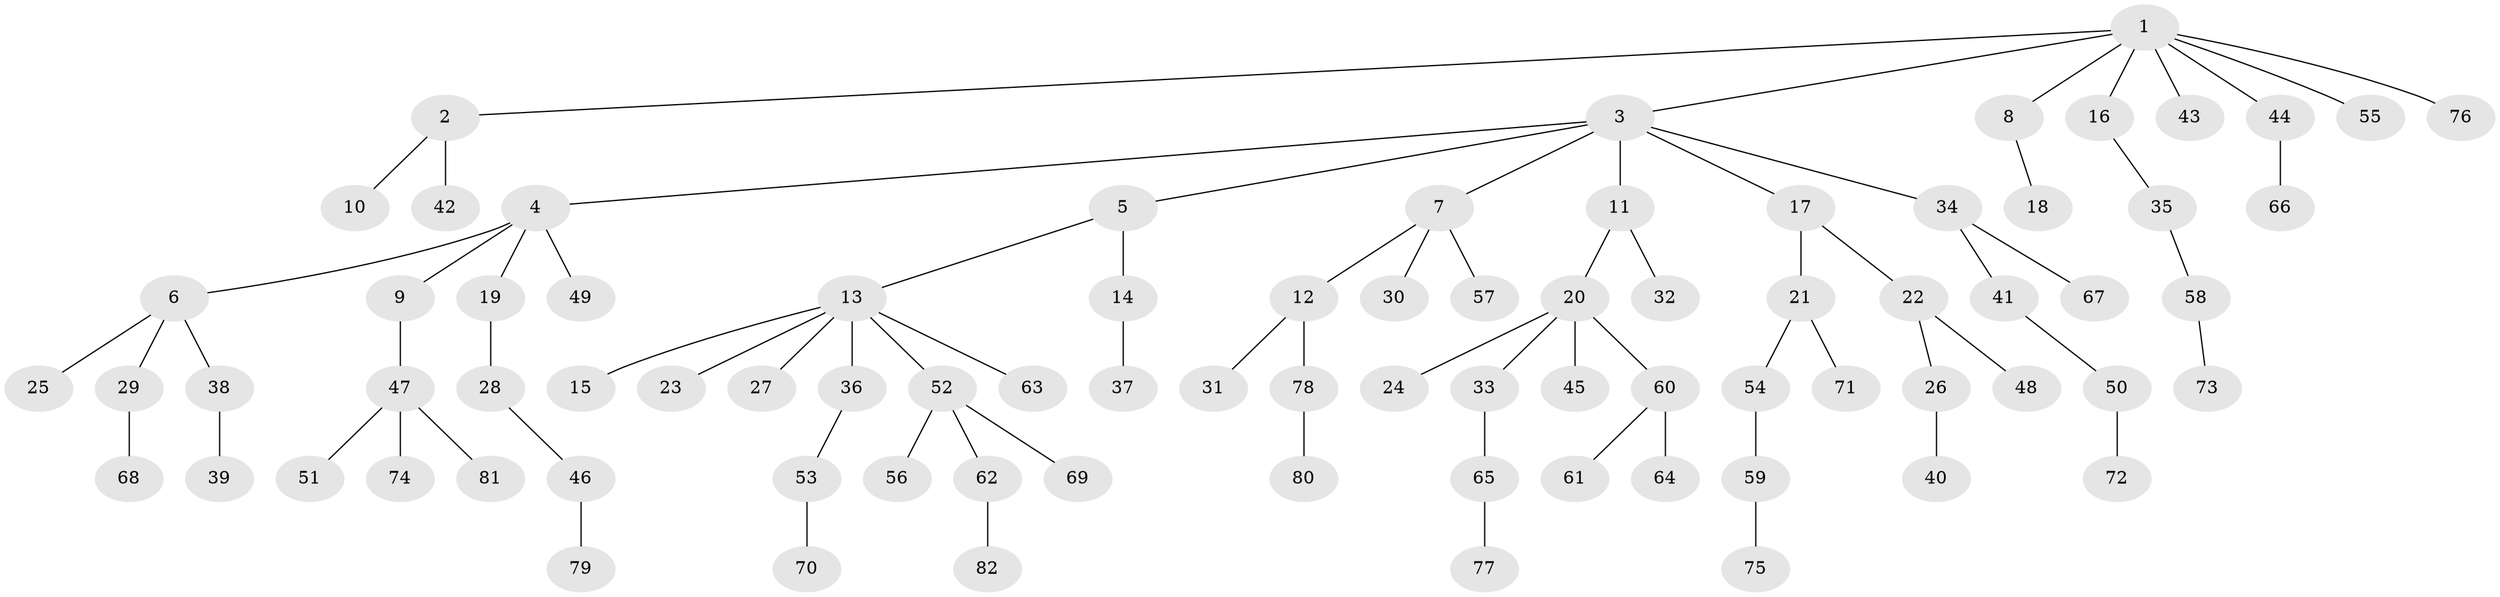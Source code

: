 // coarse degree distribution, {5: 0.024390243902439025, 2: 0.2926829268292683, 7: 0.024390243902439025, 4: 0.07317073170731707, 3: 0.0975609756097561, 1: 0.4878048780487805}
// Generated by graph-tools (version 1.1) at 2025/52/03/04/25 22:52:02]
// undirected, 82 vertices, 81 edges
graph export_dot {
  node [color=gray90,style=filled];
  1;
  2;
  3;
  4;
  5;
  6;
  7;
  8;
  9;
  10;
  11;
  12;
  13;
  14;
  15;
  16;
  17;
  18;
  19;
  20;
  21;
  22;
  23;
  24;
  25;
  26;
  27;
  28;
  29;
  30;
  31;
  32;
  33;
  34;
  35;
  36;
  37;
  38;
  39;
  40;
  41;
  42;
  43;
  44;
  45;
  46;
  47;
  48;
  49;
  50;
  51;
  52;
  53;
  54;
  55;
  56;
  57;
  58;
  59;
  60;
  61;
  62;
  63;
  64;
  65;
  66;
  67;
  68;
  69;
  70;
  71;
  72;
  73;
  74;
  75;
  76;
  77;
  78;
  79;
  80;
  81;
  82;
  1 -- 2;
  1 -- 3;
  1 -- 8;
  1 -- 16;
  1 -- 43;
  1 -- 44;
  1 -- 55;
  1 -- 76;
  2 -- 10;
  2 -- 42;
  3 -- 4;
  3 -- 5;
  3 -- 7;
  3 -- 11;
  3 -- 17;
  3 -- 34;
  4 -- 6;
  4 -- 9;
  4 -- 19;
  4 -- 49;
  5 -- 13;
  5 -- 14;
  6 -- 25;
  6 -- 29;
  6 -- 38;
  7 -- 12;
  7 -- 30;
  7 -- 57;
  8 -- 18;
  9 -- 47;
  11 -- 20;
  11 -- 32;
  12 -- 31;
  12 -- 78;
  13 -- 15;
  13 -- 23;
  13 -- 27;
  13 -- 36;
  13 -- 52;
  13 -- 63;
  14 -- 37;
  16 -- 35;
  17 -- 21;
  17 -- 22;
  19 -- 28;
  20 -- 24;
  20 -- 33;
  20 -- 45;
  20 -- 60;
  21 -- 54;
  21 -- 71;
  22 -- 26;
  22 -- 48;
  26 -- 40;
  28 -- 46;
  29 -- 68;
  33 -- 65;
  34 -- 41;
  34 -- 67;
  35 -- 58;
  36 -- 53;
  38 -- 39;
  41 -- 50;
  44 -- 66;
  46 -- 79;
  47 -- 51;
  47 -- 74;
  47 -- 81;
  50 -- 72;
  52 -- 56;
  52 -- 62;
  52 -- 69;
  53 -- 70;
  54 -- 59;
  58 -- 73;
  59 -- 75;
  60 -- 61;
  60 -- 64;
  62 -- 82;
  65 -- 77;
  78 -- 80;
}
